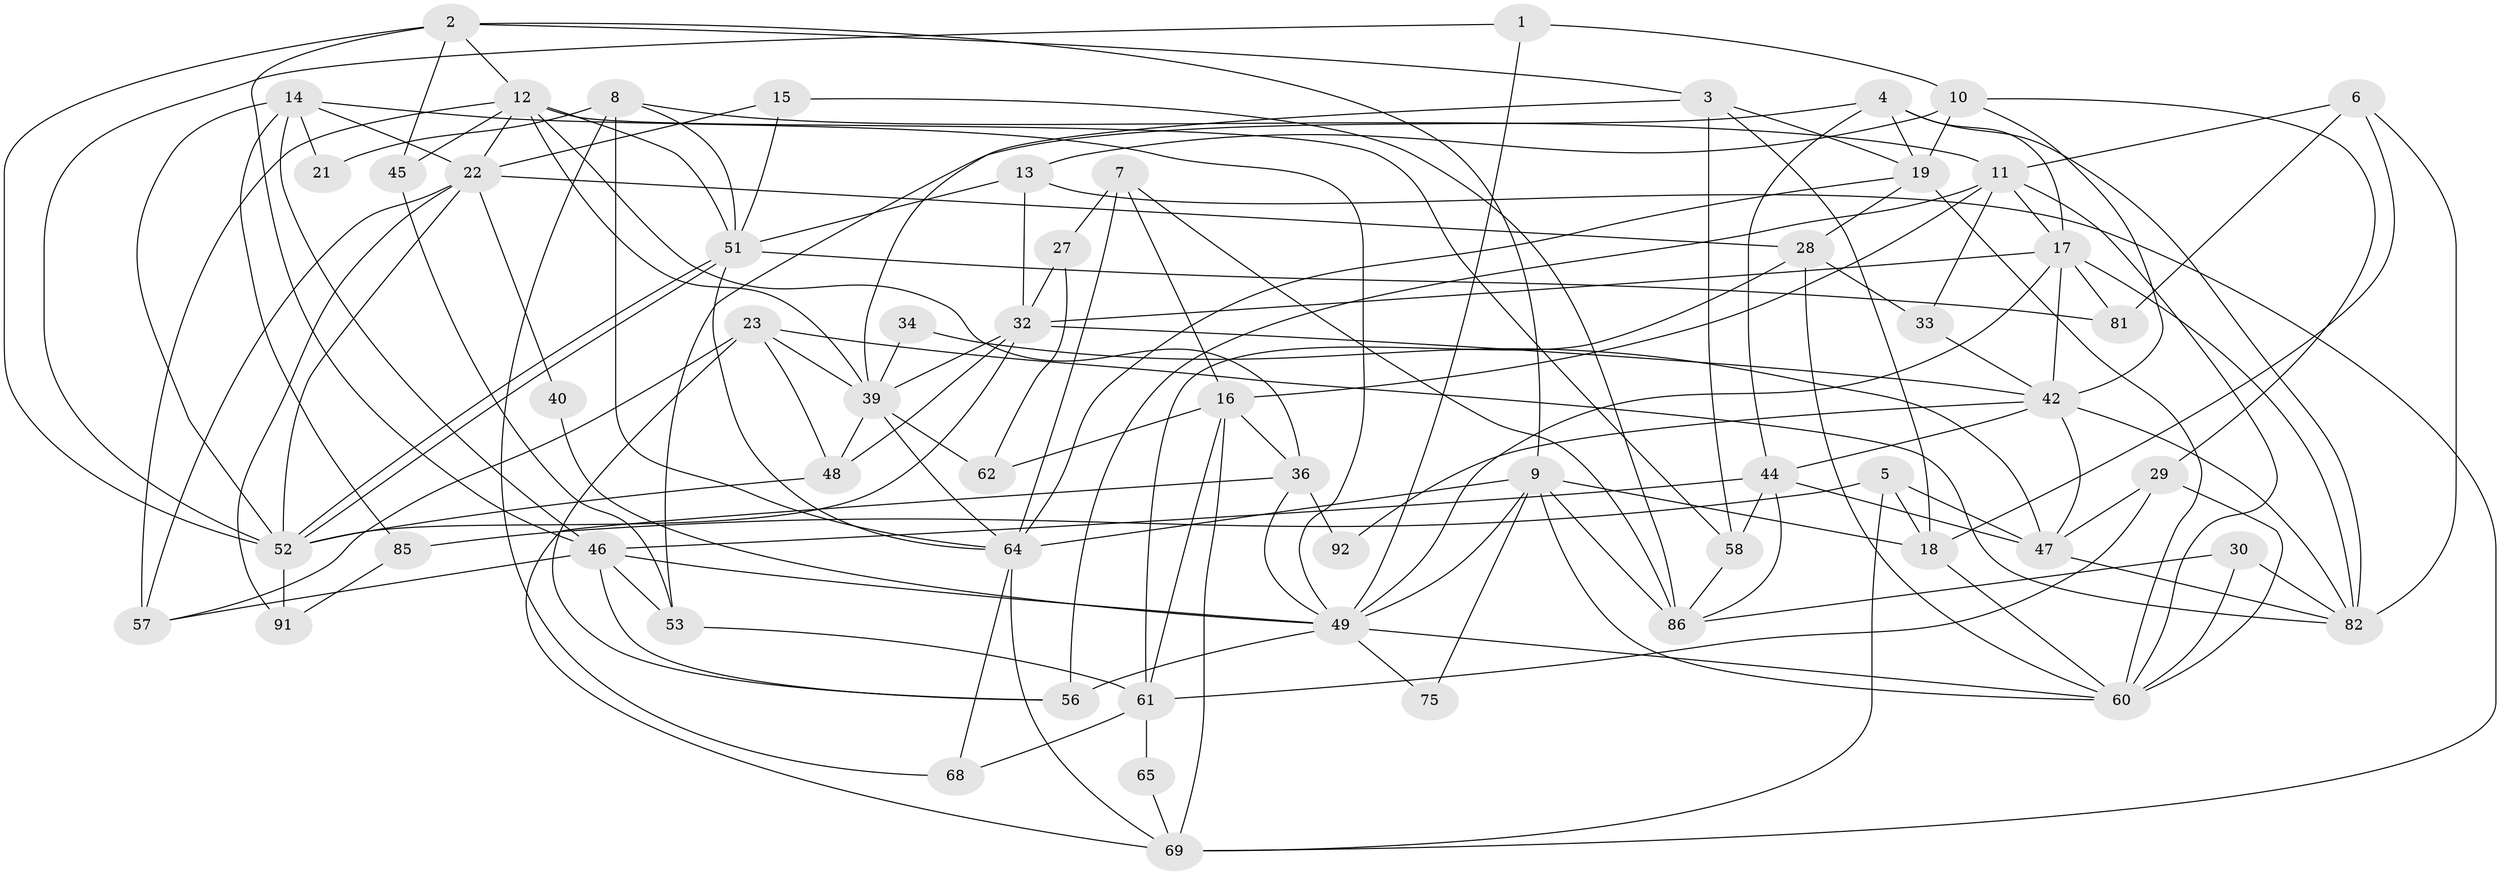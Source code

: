 // original degree distribution, {3: 0.20430107526881722, 5: 0.24731182795698925, 2: 0.15053763440860216, 4: 0.27956989247311825, 6: 0.0967741935483871, 7: 0.021505376344086023}
// Generated by graph-tools (version 1.1) at 2025/41/03/06/25 10:41:53]
// undirected, 59 vertices, 148 edges
graph export_dot {
graph [start="1"]
  node [color=gray90,style=filled];
  1;
  2 [super="+31"];
  3;
  4 [super="+90"];
  5;
  6 [super="+78"];
  7;
  8 [super="+84"];
  9 [super="+26"];
  10 [super="+93"];
  11 [super="+25"];
  12 [super="+38"];
  13;
  14 [super="+24"];
  15 [super="+73"];
  16 [super="+41"];
  17 [super="+20"];
  18 [super="+54"];
  19 [super="+43"];
  21;
  22 [super="+55"];
  23 [super="+76"];
  27 [super="+80"];
  28;
  29;
  30;
  32 [super="+37"];
  33 [super="+35"];
  34;
  36;
  39 [super="+71"];
  40;
  42 [super="+67"];
  44 [super="+74"];
  45;
  46 [super="+63"];
  47 [super="+50"];
  48;
  49 [super="+72"];
  51 [super="+88"];
  52 [super="+59"];
  53;
  56;
  57;
  58 [super="+87"];
  60 [super="+79"];
  61 [super="+66"];
  62;
  64 [super="+77"];
  65;
  68;
  69 [super="+70"];
  75;
  81;
  82 [super="+83"];
  85;
  86 [super="+89"];
  91;
  92;
  1 -- 49;
  1 -- 52;
  1 -- 10;
  2 -- 3;
  2 -- 46;
  2 -- 12;
  2 -- 45;
  2 -- 52;
  2 -- 9;
  3 -- 18;
  3 -- 19;
  3 -- 58;
  3 -- 39;
  4 -- 17;
  4 -- 82;
  4 -- 19;
  4 -- 53;
  4 -- 44;
  5 -- 69;
  5 -- 47 [weight=2];
  5 -- 85;
  5 -- 18;
  6 -- 81;
  6 -- 82;
  6 -- 18;
  6 -- 11;
  7 -- 64 [weight=2];
  7 -- 27;
  7 -- 86;
  7 -- 16;
  8 -- 11;
  8 -- 21;
  8 -- 64;
  8 -- 51;
  8 -- 68;
  9 -- 86 [weight=2];
  9 -- 60;
  9 -- 64;
  9 -- 49;
  9 -- 18;
  9 -- 75;
  10 -- 19;
  10 -- 42;
  10 -- 29;
  10 -- 13;
  11 -- 60;
  11 -- 16;
  11 -- 17 [weight=2];
  11 -- 56;
  11 -- 33;
  12 -- 45;
  12 -- 22;
  12 -- 57;
  12 -- 51;
  12 -- 36;
  12 -- 39;
  12 -- 58;
  13 -- 51;
  13 -- 32;
  13 -- 69;
  14 -- 22;
  14 -- 85;
  14 -- 49;
  14 -- 52;
  14 -- 21;
  14 -- 46;
  15 -- 22;
  15 -- 51;
  15 -- 86;
  16 -- 61;
  16 -- 36;
  16 -- 62;
  16 -- 69;
  17 -- 81;
  17 -- 82;
  17 -- 32;
  17 -- 42;
  17 -- 49;
  18 -- 60;
  19 -- 64;
  19 -- 28;
  19 -- 60;
  22 -- 91;
  22 -- 57;
  22 -- 40;
  22 -- 28;
  22 -- 52;
  23 -- 57;
  23 -- 48;
  23 -- 82;
  23 -- 56;
  23 -- 39;
  27 -- 32;
  27 -- 62;
  28 -- 60;
  28 -- 33;
  28 -- 61;
  29 -- 61;
  29 -- 47;
  29 -- 60;
  30 -- 60;
  30 -- 82;
  30 -- 86;
  32 -- 48;
  32 -- 39;
  32 -- 52;
  32 -- 42;
  33 -- 42;
  34 -- 39;
  34 -- 47;
  36 -- 92;
  36 -- 49;
  36 -- 69;
  39 -- 62;
  39 -- 64;
  39 -- 48;
  40 -- 49;
  42 -- 47;
  42 -- 82;
  42 -- 44;
  42 -- 92;
  44 -- 46;
  44 -- 58;
  44 -- 86;
  44 -- 47;
  45 -- 53;
  46 -- 49;
  46 -- 53;
  46 -- 56;
  46 -- 57;
  47 -- 82;
  48 -- 52;
  49 -- 75;
  49 -- 56;
  49 -- 60;
  51 -- 52;
  51 -- 52;
  51 -- 81;
  51 -- 64;
  52 -- 91;
  53 -- 61;
  58 -- 86;
  61 -- 65;
  61 -- 68;
  64 -- 69;
  64 -- 68;
  65 -- 69;
  85 -- 91;
}
